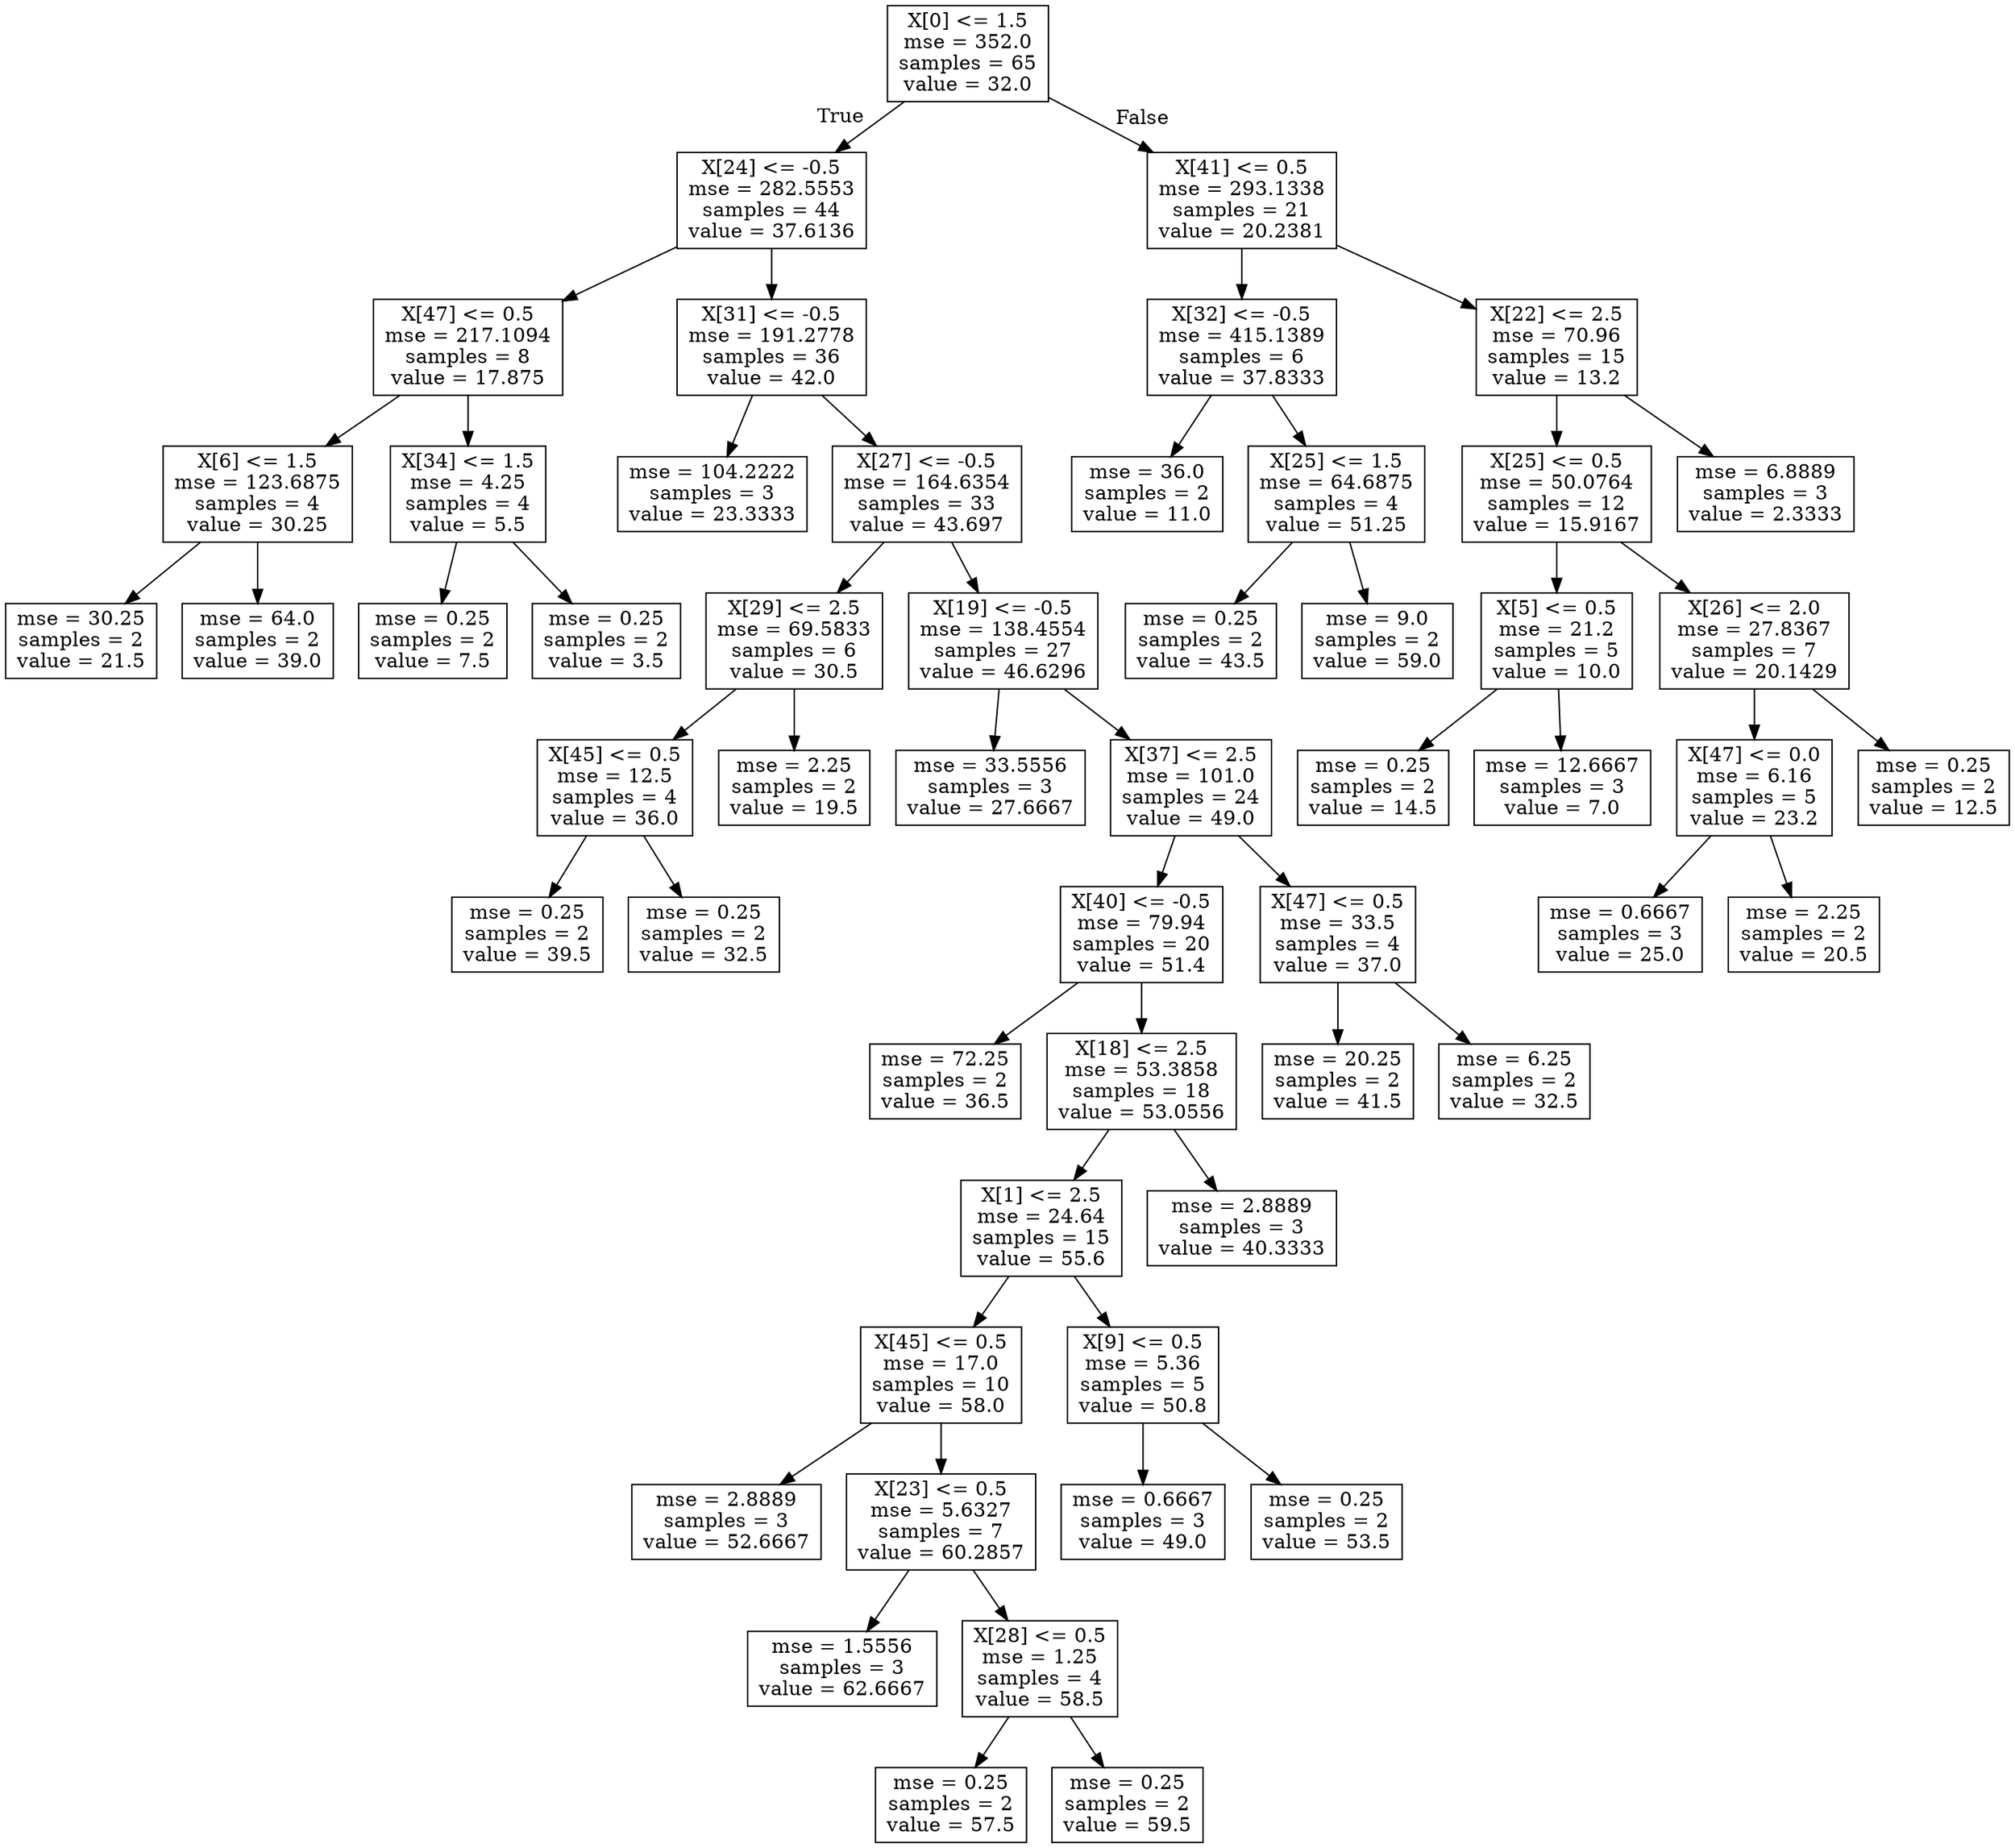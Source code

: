 digraph Tree {
node [shape=box] ;
0 [label="X[0] <= 1.5\nmse = 352.0\nsamples = 65\nvalue = 32.0"] ;
1 [label="X[24] <= -0.5\nmse = 282.5553\nsamples = 44\nvalue = 37.6136"] ;
0 -> 1 [labeldistance=2.5, labelangle=45, headlabel="True"] ;
2 [label="X[47] <= 0.5\nmse = 217.1094\nsamples = 8\nvalue = 17.875"] ;
1 -> 2 ;
3 [label="X[6] <= 1.5\nmse = 123.6875\nsamples = 4\nvalue = 30.25"] ;
2 -> 3 ;
4 [label="mse = 30.25\nsamples = 2\nvalue = 21.5"] ;
3 -> 4 ;
5 [label="mse = 64.0\nsamples = 2\nvalue = 39.0"] ;
3 -> 5 ;
6 [label="X[34] <= 1.5\nmse = 4.25\nsamples = 4\nvalue = 5.5"] ;
2 -> 6 ;
7 [label="mse = 0.25\nsamples = 2\nvalue = 7.5"] ;
6 -> 7 ;
8 [label="mse = 0.25\nsamples = 2\nvalue = 3.5"] ;
6 -> 8 ;
9 [label="X[31] <= -0.5\nmse = 191.2778\nsamples = 36\nvalue = 42.0"] ;
1 -> 9 ;
10 [label="mse = 104.2222\nsamples = 3\nvalue = 23.3333"] ;
9 -> 10 ;
11 [label="X[27] <= -0.5\nmse = 164.6354\nsamples = 33\nvalue = 43.697"] ;
9 -> 11 ;
12 [label="X[29] <= 2.5\nmse = 69.5833\nsamples = 6\nvalue = 30.5"] ;
11 -> 12 ;
13 [label="X[45] <= 0.5\nmse = 12.5\nsamples = 4\nvalue = 36.0"] ;
12 -> 13 ;
14 [label="mse = 0.25\nsamples = 2\nvalue = 39.5"] ;
13 -> 14 ;
15 [label="mse = 0.25\nsamples = 2\nvalue = 32.5"] ;
13 -> 15 ;
16 [label="mse = 2.25\nsamples = 2\nvalue = 19.5"] ;
12 -> 16 ;
17 [label="X[19] <= -0.5\nmse = 138.4554\nsamples = 27\nvalue = 46.6296"] ;
11 -> 17 ;
18 [label="mse = 33.5556\nsamples = 3\nvalue = 27.6667"] ;
17 -> 18 ;
19 [label="X[37] <= 2.5\nmse = 101.0\nsamples = 24\nvalue = 49.0"] ;
17 -> 19 ;
20 [label="X[40] <= -0.5\nmse = 79.94\nsamples = 20\nvalue = 51.4"] ;
19 -> 20 ;
21 [label="mse = 72.25\nsamples = 2\nvalue = 36.5"] ;
20 -> 21 ;
22 [label="X[18] <= 2.5\nmse = 53.3858\nsamples = 18\nvalue = 53.0556"] ;
20 -> 22 ;
23 [label="X[1] <= 2.5\nmse = 24.64\nsamples = 15\nvalue = 55.6"] ;
22 -> 23 ;
24 [label="X[45] <= 0.5\nmse = 17.0\nsamples = 10\nvalue = 58.0"] ;
23 -> 24 ;
25 [label="mse = 2.8889\nsamples = 3\nvalue = 52.6667"] ;
24 -> 25 ;
26 [label="X[23] <= 0.5\nmse = 5.6327\nsamples = 7\nvalue = 60.2857"] ;
24 -> 26 ;
27 [label="mse = 1.5556\nsamples = 3\nvalue = 62.6667"] ;
26 -> 27 ;
28 [label="X[28] <= 0.5\nmse = 1.25\nsamples = 4\nvalue = 58.5"] ;
26 -> 28 ;
29 [label="mse = 0.25\nsamples = 2\nvalue = 57.5"] ;
28 -> 29 ;
30 [label="mse = 0.25\nsamples = 2\nvalue = 59.5"] ;
28 -> 30 ;
31 [label="X[9] <= 0.5\nmse = 5.36\nsamples = 5\nvalue = 50.8"] ;
23 -> 31 ;
32 [label="mse = 0.6667\nsamples = 3\nvalue = 49.0"] ;
31 -> 32 ;
33 [label="mse = 0.25\nsamples = 2\nvalue = 53.5"] ;
31 -> 33 ;
34 [label="mse = 2.8889\nsamples = 3\nvalue = 40.3333"] ;
22 -> 34 ;
35 [label="X[47] <= 0.5\nmse = 33.5\nsamples = 4\nvalue = 37.0"] ;
19 -> 35 ;
36 [label="mse = 20.25\nsamples = 2\nvalue = 41.5"] ;
35 -> 36 ;
37 [label="mse = 6.25\nsamples = 2\nvalue = 32.5"] ;
35 -> 37 ;
38 [label="X[41] <= 0.5\nmse = 293.1338\nsamples = 21\nvalue = 20.2381"] ;
0 -> 38 [labeldistance=2.5, labelangle=-45, headlabel="False"] ;
39 [label="X[32] <= -0.5\nmse = 415.1389\nsamples = 6\nvalue = 37.8333"] ;
38 -> 39 ;
40 [label="mse = 36.0\nsamples = 2\nvalue = 11.0"] ;
39 -> 40 ;
41 [label="X[25] <= 1.5\nmse = 64.6875\nsamples = 4\nvalue = 51.25"] ;
39 -> 41 ;
42 [label="mse = 0.25\nsamples = 2\nvalue = 43.5"] ;
41 -> 42 ;
43 [label="mse = 9.0\nsamples = 2\nvalue = 59.0"] ;
41 -> 43 ;
44 [label="X[22] <= 2.5\nmse = 70.96\nsamples = 15\nvalue = 13.2"] ;
38 -> 44 ;
45 [label="X[25] <= 0.5\nmse = 50.0764\nsamples = 12\nvalue = 15.9167"] ;
44 -> 45 ;
46 [label="X[5] <= 0.5\nmse = 21.2\nsamples = 5\nvalue = 10.0"] ;
45 -> 46 ;
47 [label="mse = 0.25\nsamples = 2\nvalue = 14.5"] ;
46 -> 47 ;
48 [label="mse = 12.6667\nsamples = 3\nvalue = 7.0"] ;
46 -> 48 ;
49 [label="X[26] <= 2.0\nmse = 27.8367\nsamples = 7\nvalue = 20.1429"] ;
45 -> 49 ;
50 [label="X[47] <= 0.0\nmse = 6.16\nsamples = 5\nvalue = 23.2"] ;
49 -> 50 ;
51 [label="mse = 0.6667\nsamples = 3\nvalue = 25.0"] ;
50 -> 51 ;
52 [label="mse = 2.25\nsamples = 2\nvalue = 20.5"] ;
50 -> 52 ;
53 [label="mse = 0.25\nsamples = 2\nvalue = 12.5"] ;
49 -> 53 ;
54 [label="mse = 6.8889\nsamples = 3\nvalue = 2.3333"] ;
44 -> 54 ;
}